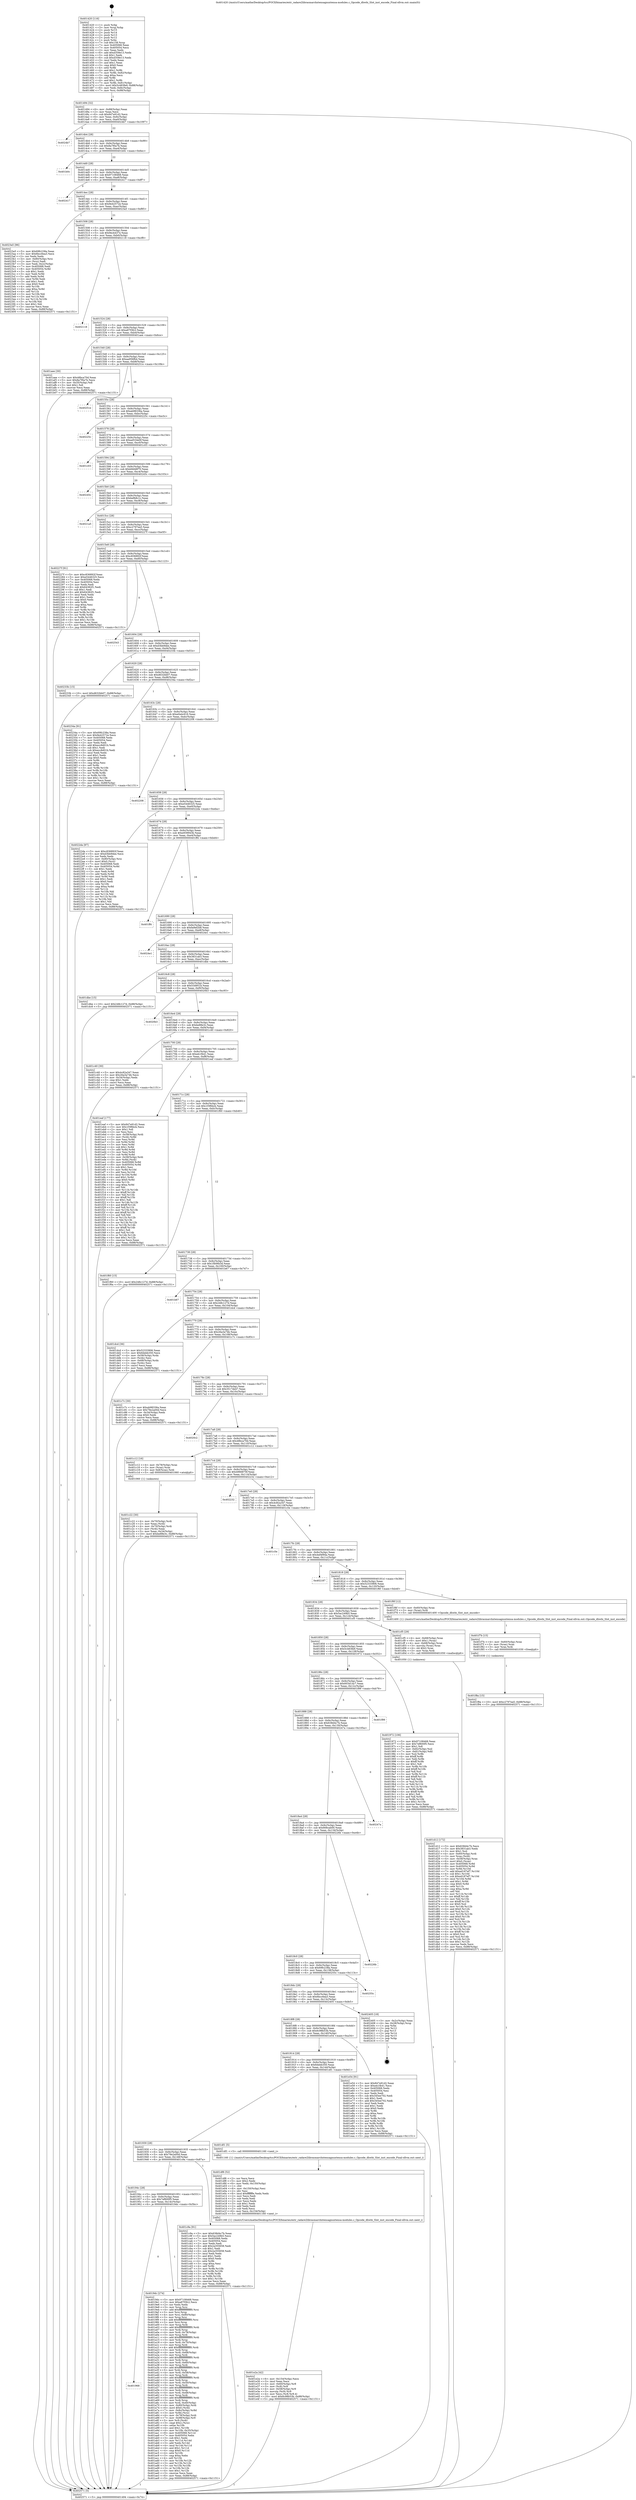 digraph "0x401420" {
  label = "0x401420 (/mnt/c/Users/mathe/Desktop/tcc/POCII/binaries/extr_radare2librasmarchxtensagnuxtensa-modules.c_Opcode_dhwbi_Slot_inst_encode_Final-ollvm.out::main(0))"
  labelloc = "t"
  node[shape=record]

  Entry [label="",width=0.3,height=0.3,shape=circle,fillcolor=black,style=filled]
  "0x401494" [label="{
     0x401494 [32]\l
     | [instrs]\l
     &nbsp;&nbsp;0x401494 \<+6\>: mov -0x88(%rbp),%eax\l
     &nbsp;&nbsp;0x40149a \<+2\>: mov %eax,%ecx\l
     &nbsp;&nbsp;0x40149c \<+6\>: sub $0x847e91d2,%ecx\l
     &nbsp;&nbsp;0x4014a2 \<+6\>: mov %eax,-0x9c(%rbp)\l
     &nbsp;&nbsp;0x4014a8 \<+6\>: mov %ecx,-0xa0(%rbp)\l
     &nbsp;&nbsp;0x4014ae \<+6\>: je 00000000004024b7 \<main+0x1097\>\l
  }"]
  "0x4024b7" [label="{
     0x4024b7\l
  }", style=dashed]
  "0x4014b4" [label="{
     0x4014b4 [28]\l
     | [instrs]\l
     &nbsp;&nbsp;0x4014b4 \<+5\>: jmp 00000000004014b9 \<main+0x99\>\l
     &nbsp;&nbsp;0x4014b9 \<+6\>: mov -0x9c(%rbp),%eax\l
     &nbsp;&nbsp;0x4014bf \<+5\>: sub $0x8a7f0a7b,%eax\l
     &nbsp;&nbsp;0x4014c4 \<+6\>: mov %eax,-0xa4(%rbp)\l
     &nbsp;&nbsp;0x4014ca \<+6\>: je 0000000000401b0c \<main+0x6ec\>\l
  }"]
  Exit [label="",width=0.3,height=0.3,shape=circle,fillcolor=black,style=filled,peripheries=2]
  "0x401b0c" [label="{
     0x401b0c\l
  }", style=dashed]
  "0x4014d0" [label="{
     0x4014d0 [28]\l
     | [instrs]\l
     &nbsp;&nbsp;0x4014d0 \<+5\>: jmp 00000000004014d5 \<main+0xb5\>\l
     &nbsp;&nbsp;0x4014d5 \<+6\>: mov -0x9c(%rbp),%eax\l
     &nbsp;&nbsp;0x4014db \<+5\>: sub $0x97108468,%eax\l
     &nbsp;&nbsp;0x4014e0 \<+6\>: mov %eax,-0xa8(%rbp)\l
     &nbsp;&nbsp;0x4014e6 \<+6\>: je 0000000000402417 \<main+0xff7\>\l
  }"]
  "0x401f8a" [label="{
     0x401f8a [15]\l
     | [instrs]\l
     &nbsp;&nbsp;0x401f8a \<+10\>: movl $0xc2797ea5,-0x88(%rbp)\l
     &nbsp;&nbsp;0x401f94 \<+5\>: jmp 0000000000402571 \<main+0x1151\>\l
  }"]
  "0x402417" [label="{
     0x402417\l
  }", style=dashed]
  "0x4014ec" [label="{
     0x4014ec [28]\l
     | [instrs]\l
     &nbsp;&nbsp;0x4014ec \<+5\>: jmp 00000000004014f1 \<main+0xd1\>\l
     &nbsp;&nbsp;0x4014f1 \<+6\>: mov -0x9c(%rbp),%eax\l
     &nbsp;&nbsp;0x4014f7 \<+5\>: sub $0x9e42572e,%eax\l
     &nbsp;&nbsp;0x4014fc \<+6\>: mov %eax,-0xac(%rbp)\l
     &nbsp;&nbsp;0x401502 \<+6\>: je 00000000004023a5 \<main+0xf85\>\l
  }"]
  "0x401f7b" [label="{
     0x401f7b [15]\l
     | [instrs]\l
     &nbsp;&nbsp;0x401f7b \<+4\>: mov -0x60(%rbp),%rax\l
     &nbsp;&nbsp;0x401f7f \<+3\>: mov (%rax),%rax\l
     &nbsp;&nbsp;0x401f82 \<+3\>: mov %rax,%rdi\l
     &nbsp;&nbsp;0x401f85 \<+5\>: call 0000000000401030 \<free@plt\>\l
     | [calls]\l
     &nbsp;&nbsp;0x401030 \{1\} (unknown)\l
  }"]
  "0x4023a5" [label="{
     0x4023a5 [96]\l
     | [instrs]\l
     &nbsp;&nbsp;0x4023a5 \<+5\>: mov $0x69fc238a,%eax\l
     &nbsp;&nbsp;0x4023aa \<+5\>: mov $0x6bcc6ea3,%ecx\l
     &nbsp;&nbsp;0x4023af \<+2\>: xor %edx,%edx\l
     &nbsp;&nbsp;0x4023b1 \<+4\>: mov -0x80(%rbp),%rsi\l
     &nbsp;&nbsp;0x4023b5 \<+2\>: mov (%rsi),%edi\l
     &nbsp;&nbsp;0x4023b7 \<+3\>: mov %edi,-0x2c(%rbp)\l
     &nbsp;&nbsp;0x4023ba \<+7\>: mov 0x405068,%edi\l
     &nbsp;&nbsp;0x4023c1 \<+8\>: mov 0x405054,%r8d\l
     &nbsp;&nbsp;0x4023c9 \<+3\>: sub $0x1,%edx\l
     &nbsp;&nbsp;0x4023cc \<+3\>: mov %edi,%r9d\l
     &nbsp;&nbsp;0x4023cf \<+3\>: add %edx,%r9d\l
     &nbsp;&nbsp;0x4023d2 \<+4\>: imul %r9d,%edi\l
     &nbsp;&nbsp;0x4023d6 \<+3\>: and $0x1,%edi\l
     &nbsp;&nbsp;0x4023d9 \<+3\>: cmp $0x0,%edi\l
     &nbsp;&nbsp;0x4023dc \<+4\>: sete %r10b\l
     &nbsp;&nbsp;0x4023e0 \<+4\>: cmp $0xa,%r8d\l
     &nbsp;&nbsp;0x4023e4 \<+4\>: setl %r11b\l
     &nbsp;&nbsp;0x4023e8 \<+3\>: mov %r10b,%bl\l
     &nbsp;&nbsp;0x4023eb \<+3\>: and %r11b,%bl\l
     &nbsp;&nbsp;0x4023ee \<+3\>: xor %r11b,%r10b\l
     &nbsp;&nbsp;0x4023f1 \<+3\>: or %r10b,%bl\l
     &nbsp;&nbsp;0x4023f4 \<+3\>: test $0x1,%bl\l
     &nbsp;&nbsp;0x4023f7 \<+3\>: cmovne %ecx,%eax\l
     &nbsp;&nbsp;0x4023fa \<+6\>: mov %eax,-0x88(%rbp)\l
     &nbsp;&nbsp;0x402400 \<+5\>: jmp 0000000000402571 \<main+0x1151\>\l
  }"]
  "0x401508" [label="{
     0x401508 [28]\l
     | [instrs]\l
     &nbsp;&nbsp;0x401508 \<+5\>: jmp 000000000040150d \<main+0xed\>\l
     &nbsp;&nbsp;0x40150d \<+6\>: mov -0x9c(%rbp),%eax\l
     &nbsp;&nbsp;0x401513 \<+5\>: sub $0x9ecb437e,%eax\l
     &nbsp;&nbsp;0x401518 \<+6\>: mov %eax,-0xb0(%rbp)\l
     &nbsp;&nbsp;0x40151e \<+6\>: je 0000000000402118 \<main+0xcf8\>\l
  }"]
  "0x401e2a" [label="{
     0x401e2a [42]\l
     | [instrs]\l
     &nbsp;&nbsp;0x401e2a \<+6\>: mov -0x154(%rbp),%ecx\l
     &nbsp;&nbsp;0x401e30 \<+3\>: imul %eax,%ecx\l
     &nbsp;&nbsp;0x401e33 \<+4\>: mov -0x60(%rbp),%r8\l
     &nbsp;&nbsp;0x401e37 \<+3\>: mov (%r8),%r8\l
     &nbsp;&nbsp;0x401e3a \<+4\>: mov -0x58(%rbp),%r9\l
     &nbsp;&nbsp;0x401e3e \<+3\>: movslq (%r9),%r9\l
     &nbsp;&nbsp;0x401e41 \<+4\>: mov %ecx,(%r8,%r9,4)\l
     &nbsp;&nbsp;0x401e45 \<+10\>: movl $0x6c98b53b,-0x88(%rbp)\l
     &nbsp;&nbsp;0x401e4f \<+5\>: jmp 0000000000402571 \<main+0x1151\>\l
  }"]
  "0x402118" [label="{
     0x402118\l
  }", style=dashed]
  "0x401524" [label="{
     0x401524 [28]\l
     | [instrs]\l
     &nbsp;&nbsp;0x401524 \<+5\>: jmp 0000000000401529 \<main+0x109\>\l
     &nbsp;&nbsp;0x401529 \<+6\>: mov -0x9c(%rbp),%eax\l
     &nbsp;&nbsp;0x40152f \<+5\>: sub $0xa87f3fc2,%eax\l
     &nbsp;&nbsp;0x401534 \<+6\>: mov %eax,-0xb4(%rbp)\l
     &nbsp;&nbsp;0x40153a \<+6\>: je 0000000000401aee \<main+0x6ce\>\l
  }"]
  "0x401df6" [label="{
     0x401df6 [52]\l
     | [instrs]\l
     &nbsp;&nbsp;0x401df6 \<+2\>: xor %ecx,%ecx\l
     &nbsp;&nbsp;0x401df8 \<+5\>: mov $0x2,%edx\l
     &nbsp;&nbsp;0x401dfd \<+6\>: mov %edx,-0x150(%rbp)\l
     &nbsp;&nbsp;0x401e03 \<+1\>: cltd\l
     &nbsp;&nbsp;0x401e04 \<+6\>: mov -0x150(%rbp),%esi\l
     &nbsp;&nbsp;0x401e0a \<+2\>: idiv %esi\l
     &nbsp;&nbsp;0x401e0c \<+6\>: imul $0xfffffffe,%edx,%edx\l
     &nbsp;&nbsp;0x401e12 \<+2\>: mov %ecx,%edi\l
     &nbsp;&nbsp;0x401e14 \<+2\>: sub %edx,%edi\l
     &nbsp;&nbsp;0x401e16 \<+2\>: mov %ecx,%edx\l
     &nbsp;&nbsp;0x401e18 \<+3\>: sub $0x1,%edx\l
     &nbsp;&nbsp;0x401e1b \<+2\>: add %edx,%edi\l
     &nbsp;&nbsp;0x401e1d \<+2\>: sub %edi,%ecx\l
     &nbsp;&nbsp;0x401e1f \<+6\>: mov %ecx,-0x154(%rbp)\l
     &nbsp;&nbsp;0x401e25 \<+5\>: call 0000000000401160 \<next_i\>\l
     | [calls]\l
     &nbsp;&nbsp;0x401160 \{1\} (/mnt/c/Users/mathe/Desktop/tcc/POCII/binaries/extr_radare2librasmarchxtensagnuxtensa-modules.c_Opcode_dhwbi_Slot_inst_encode_Final-ollvm.out::next_i)\l
  }"]
  "0x401aee" [label="{
     0x401aee [30]\l
     | [instrs]\l
     &nbsp;&nbsp;0x401aee \<+5\>: mov $0x48bca70d,%eax\l
     &nbsp;&nbsp;0x401af3 \<+5\>: mov $0x8a7f0a7b,%ecx\l
     &nbsp;&nbsp;0x401af8 \<+3\>: mov -0x35(%rbp),%dl\l
     &nbsp;&nbsp;0x401afb \<+3\>: test $0x1,%dl\l
     &nbsp;&nbsp;0x401afe \<+3\>: cmovne %ecx,%eax\l
     &nbsp;&nbsp;0x401b01 \<+6\>: mov %eax,-0x88(%rbp)\l
     &nbsp;&nbsp;0x401b07 \<+5\>: jmp 0000000000402571 \<main+0x1151\>\l
  }"]
  "0x401540" [label="{
     0x401540 [28]\l
     | [instrs]\l
     &nbsp;&nbsp;0x401540 \<+5\>: jmp 0000000000401545 \<main+0x125\>\l
     &nbsp;&nbsp;0x401545 \<+6\>: mov -0x9c(%rbp),%eax\l
     &nbsp;&nbsp;0x40154b \<+5\>: sub $0xaa956fb4,%eax\l
     &nbsp;&nbsp;0x401550 \<+6\>: mov %eax,-0xb8(%rbp)\l
     &nbsp;&nbsp;0x401556 \<+6\>: je 000000000040251e \<main+0x10fe\>\l
  }"]
  "0x401d12" [label="{
     0x401d12 [172]\l
     | [instrs]\l
     &nbsp;&nbsp;0x401d12 \<+5\>: mov $0x638d4c7b,%ecx\l
     &nbsp;&nbsp;0x401d17 \<+5\>: mov $0x3831ab3,%edx\l
     &nbsp;&nbsp;0x401d1c \<+3\>: mov $0x1,%sil\l
     &nbsp;&nbsp;0x401d1f \<+4\>: mov -0x60(%rbp),%rdi\l
     &nbsp;&nbsp;0x401d23 \<+3\>: mov %rax,(%rdi)\l
     &nbsp;&nbsp;0x401d26 \<+4\>: mov -0x58(%rbp),%rax\l
     &nbsp;&nbsp;0x401d2a \<+6\>: movl $0x0,(%rax)\l
     &nbsp;&nbsp;0x401d30 \<+8\>: mov 0x405068,%r8d\l
     &nbsp;&nbsp;0x401d38 \<+8\>: mov 0x405054,%r9d\l
     &nbsp;&nbsp;0x401d40 \<+3\>: mov %r8d,%r10d\l
     &nbsp;&nbsp;0x401d43 \<+7\>: add $0xed187ef7,%r10d\l
     &nbsp;&nbsp;0x401d4a \<+4\>: sub $0x1,%r10d\l
     &nbsp;&nbsp;0x401d4e \<+7\>: sub $0xed187ef7,%r10d\l
     &nbsp;&nbsp;0x401d55 \<+4\>: imul %r10d,%r8d\l
     &nbsp;&nbsp;0x401d59 \<+4\>: and $0x1,%r8d\l
     &nbsp;&nbsp;0x401d5d \<+4\>: cmp $0x0,%r8d\l
     &nbsp;&nbsp;0x401d61 \<+4\>: sete %r11b\l
     &nbsp;&nbsp;0x401d65 \<+4\>: cmp $0xa,%r9d\l
     &nbsp;&nbsp;0x401d69 \<+3\>: setl %bl\l
     &nbsp;&nbsp;0x401d6c \<+3\>: mov %r11b,%r14b\l
     &nbsp;&nbsp;0x401d6f \<+4\>: xor $0xff,%r14b\l
     &nbsp;&nbsp;0x401d73 \<+3\>: mov %bl,%r15b\l
     &nbsp;&nbsp;0x401d76 \<+4\>: xor $0xff,%r15b\l
     &nbsp;&nbsp;0x401d7a \<+4\>: xor $0x0,%sil\l
     &nbsp;&nbsp;0x401d7e \<+3\>: mov %r14b,%r12b\l
     &nbsp;&nbsp;0x401d81 \<+4\>: and $0x0,%r12b\l
     &nbsp;&nbsp;0x401d85 \<+3\>: and %sil,%r11b\l
     &nbsp;&nbsp;0x401d88 \<+3\>: mov %r15b,%r13b\l
     &nbsp;&nbsp;0x401d8b \<+4\>: and $0x0,%r13b\l
     &nbsp;&nbsp;0x401d8f \<+3\>: and %sil,%bl\l
     &nbsp;&nbsp;0x401d92 \<+3\>: or %r11b,%r12b\l
     &nbsp;&nbsp;0x401d95 \<+3\>: or %bl,%r13b\l
     &nbsp;&nbsp;0x401d98 \<+3\>: xor %r13b,%r12b\l
     &nbsp;&nbsp;0x401d9b \<+3\>: or %r15b,%r14b\l
     &nbsp;&nbsp;0x401d9e \<+4\>: xor $0xff,%r14b\l
     &nbsp;&nbsp;0x401da2 \<+4\>: or $0x0,%sil\l
     &nbsp;&nbsp;0x401da6 \<+3\>: and %sil,%r14b\l
     &nbsp;&nbsp;0x401da9 \<+3\>: or %r14b,%r12b\l
     &nbsp;&nbsp;0x401dac \<+4\>: test $0x1,%r12b\l
     &nbsp;&nbsp;0x401db0 \<+3\>: cmovne %edx,%ecx\l
     &nbsp;&nbsp;0x401db3 \<+6\>: mov %ecx,-0x88(%rbp)\l
     &nbsp;&nbsp;0x401db9 \<+5\>: jmp 0000000000402571 \<main+0x1151\>\l
  }"]
  "0x40251e" [label="{
     0x40251e\l
  }", style=dashed]
  "0x40155c" [label="{
     0x40155c [28]\l
     | [instrs]\l
     &nbsp;&nbsp;0x40155c \<+5\>: jmp 0000000000401561 \<main+0x141\>\l
     &nbsp;&nbsp;0x401561 \<+6\>: mov -0x9c(%rbp),%eax\l
     &nbsp;&nbsp;0x401567 \<+5\>: sub $0xab98336a,%eax\l
     &nbsp;&nbsp;0x40156c \<+6\>: mov %eax,-0xbc(%rbp)\l
     &nbsp;&nbsp;0x401572 \<+6\>: je 000000000040225c \<main+0xe3c\>\l
  }"]
  "0x401c22" [label="{
     0x401c22 [30]\l
     | [instrs]\l
     &nbsp;&nbsp;0x401c22 \<+4\>: mov -0x70(%rbp),%rdi\l
     &nbsp;&nbsp;0x401c26 \<+2\>: mov %eax,(%rdi)\l
     &nbsp;&nbsp;0x401c28 \<+4\>: mov -0x70(%rbp),%rdi\l
     &nbsp;&nbsp;0x401c2c \<+2\>: mov (%rdi),%eax\l
     &nbsp;&nbsp;0x401c2e \<+3\>: mov %eax,-0x34(%rbp)\l
     &nbsp;&nbsp;0x401c31 \<+10\>: movl $0xbe88e3c,-0x88(%rbp)\l
     &nbsp;&nbsp;0x401c3b \<+5\>: jmp 0000000000402571 \<main+0x1151\>\l
  }"]
  "0x40225c" [label="{
     0x40225c\l
  }", style=dashed]
  "0x401578" [label="{
     0x401578 [28]\l
     | [instrs]\l
     &nbsp;&nbsp;0x401578 \<+5\>: jmp 000000000040157d \<main+0x15d\>\l
     &nbsp;&nbsp;0x40157d \<+6\>: mov -0x9c(%rbp),%eax\l
     &nbsp;&nbsp;0x401583 \<+5\>: sub $0xad534e0f,%eax\l
     &nbsp;&nbsp;0x401588 \<+6\>: mov %eax,-0xc0(%rbp)\l
     &nbsp;&nbsp;0x40158e \<+6\>: je 0000000000401c03 \<main+0x7e3\>\l
  }"]
  "0x401968" [label="{
     0x401968\l
  }", style=dashed]
  "0x401c03" [label="{
     0x401c03\l
  }", style=dashed]
  "0x401594" [label="{
     0x401594 [28]\l
     | [instrs]\l
     &nbsp;&nbsp;0x401594 \<+5\>: jmp 0000000000401599 \<main+0x179\>\l
     &nbsp;&nbsp;0x401599 \<+6\>: mov -0x9c(%rbp),%eax\l
     &nbsp;&nbsp;0x40159f \<+5\>: sub $0xb9d48f70,%eax\l
     &nbsp;&nbsp;0x4015a4 \<+6\>: mov %eax,-0xc4(%rbp)\l
     &nbsp;&nbsp;0x4015aa \<+6\>: je 000000000040245c \<main+0x103c\>\l
  }"]
  "0x4019dc" [label="{
     0x4019dc [274]\l
     | [instrs]\l
     &nbsp;&nbsp;0x4019dc \<+5\>: mov $0x97108468,%eax\l
     &nbsp;&nbsp;0x4019e1 \<+5\>: mov $0xa87f3fc2,%ecx\l
     &nbsp;&nbsp;0x4019e6 \<+2\>: xor %edx,%edx\l
     &nbsp;&nbsp;0x4019e8 \<+3\>: mov %rsp,%rsi\l
     &nbsp;&nbsp;0x4019eb \<+4\>: add $0xfffffffffffffff0,%rsi\l
     &nbsp;&nbsp;0x4019ef \<+3\>: mov %rsi,%rsp\l
     &nbsp;&nbsp;0x4019f2 \<+4\>: mov %rsi,-0x80(%rbp)\l
     &nbsp;&nbsp;0x4019f6 \<+3\>: mov %rsp,%rsi\l
     &nbsp;&nbsp;0x4019f9 \<+4\>: add $0xfffffffffffffff0,%rsi\l
     &nbsp;&nbsp;0x4019fd \<+3\>: mov %rsi,%rsp\l
     &nbsp;&nbsp;0x401a00 \<+3\>: mov %rsp,%rdi\l
     &nbsp;&nbsp;0x401a03 \<+4\>: add $0xfffffffffffffff0,%rdi\l
     &nbsp;&nbsp;0x401a07 \<+3\>: mov %rdi,%rsp\l
     &nbsp;&nbsp;0x401a0a \<+4\>: mov %rdi,-0x78(%rbp)\l
     &nbsp;&nbsp;0x401a0e \<+3\>: mov %rsp,%rdi\l
     &nbsp;&nbsp;0x401a11 \<+4\>: add $0xfffffffffffffff0,%rdi\l
     &nbsp;&nbsp;0x401a15 \<+3\>: mov %rdi,%rsp\l
     &nbsp;&nbsp;0x401a18 \<+4\>: mov %rdi,-0x70(%rbp)\l
     &nbsp;&nbsp;0x401a1c \<+3\>: mov %rsp,%rdi\l
     &nbsp;&nbsp;0x401a1f \<+4\>: add $0xfffffffffffffff0,%rdi\l
     &nbsp;&nbsp;0x401a23 \<+3\>: mov %rdi,%rsp\l
     &nbsp;&nbsp;0x401a26 \<+4\>: mov %rdi,-0x68(%rbp)\l
     &nbsp;&nbsp;0x401a2a \<+3\>: mov %rsp,%rdi\l
     &nbsp;&nbsp;0x401a2d \<+4\>: add $0xfffffffffffffff0,%rdi\l
     &nbsp;&nbsp;0x401a31 \<+3\>: mov %rdi,%rsp\l
     &nbsp;&nbsp;0x401a34 \<+4\>: mov %rdi,-0x60(%rbp)\l
     &nbsp;&nbsp;0x401a38 \<+3\>: mov %rsp,%rdi\l
     &nbsp;&nbsp;0x401a3b \<+4\>: add $0xfffffffffffffff0,%rdi\l
     &nbsp;&nbsp;0x401a3f \<+3\>: mov %rdi,%rsp\l
     &nbsp;&nbsp;0x401a42 \<+4\>: mov %rdi,-0x58(%rbp)\l
     &nbsp;&nbsp;0x401a46 \<+3\>: mov %rsp,%rdi\l
     &nbsp;&nbsp;0x401a49 \<+4\>: add $0xfffffffffffffff0,%rdi\l
     &nbsp;&nbsp;0x401a4d \<+3\>: mov %rdi,%rsp\l
     &nbsp;&nbsp;0x401a50 \<+4\>: mov %rdi,-0x50(%rbp)\l
     &nbsp;&nbsp;0x401a54 \<+3\>: mov %rsp,%rdi\l
     &nbsp;&nbsp;0x401a57 \<+4\>: add $0xfffffffffffffff0,%rdi\l
     &nbsp;&nbsp;0x401a5b \<+3\>: mov %rdi,%rsp\l
     &nbsp;&nbsp;0x401a5e \<+4\>: mov %rdi,-0x48(%rbp)\l
     &nbsp;&nbsp;0x401a62 \<+3\>: mov %rsp,%rdi\l
     &nbsp;&nbsp;0x401a65 \<+4\>: add $0xfffffffffffffff0,%rdi\l
     &nbsp;&nbsp;0x401a69 \<+3\>: mov %rdi,%rsp\l
     &nbsp;&nbsp;0x401a6c \<+4\>: mov %rdi,-0x40(%rbp)\l
     &nbsp;&nbsp;0x401a70 \<+4\>: mov -0x80(%rbp),%rdi\l
     &nbsp;&nbsp;0x401a74 \<+6\>: movl $0x0,(%rdi)\l
     &nbsp;&nbsp;0x401a7a \<+7\>: mov -0x8c(%rbp),%r8d\l
     &nbsp;&nbsp;0x401a81 \<+3\>: mov %r8d,(%rsi)\l
     &nbsp;&nbsp;0x401a84 \<+4\>: mov -0x78(%rbp),%rdi\l
     &nbsp;&nbsp;0x401a88 \<+7\>: mov -0x98(%rbp),%r9\l
     &nbsp;&nbsp;0x401a8f \<+3\>: mov %r9,(%rdi)\l
     &nbsp;&nbsp;0x401a92 \<+3\>: cmpl $0x2,(%rsi)\l
     &nbsp;&nbsp;0x401a95 \<+4\>: setne %r10b\l
     &nbsp;&nbsp;0x401a99 \<+4\>: and $0x1,%r10b\l
     &nbsp;&nbsp;0x401a9d \<+4\>: mov %r10b,-0x35(%rbp)\l
     &nbsp;&nbsp;0x401aa1 \<+8\>: mov 0x405068,%r11d\l
     &nbsp;&nbsp;0x401aa9 \<+7\>: mov 0x405054,%ebx\l
     &nbsp;&nbsp;0x401ab0 \<+3\>: sub $0x1,%edx\l
     &nbsp;&nbsp;0x401ab3 \<+3\>: mov %r11d,%r14d\l
     &nbsp;&nbsp;0x401ab6 \<+3\>: add %edx,%r14d\l
     &nbsp;&nbsp;0x401ab9 \<+4\>: imul %r14d,%r11d\l
     &nbsp;&nbsp;0x401abd \<+4\>: and $0x1,%r11d\l
     &nbsp;&nbsp;0x401ac1 \<+4\>: cmp $0x0,%r11d\l
     &nbsp;&nbsp;0x401ac5 \<+4\>: sete %r10b\l
     &nbsp;&nbsp;0x401ac9 \<+3\>: cmp $0xa,%ebx\l
     &nbsp;&nbsp;0x401acc \<+4\>: setl %r15b\l
     &nbsp;&nbsp;0x401ad0 \<+3\>: mov %r10b,%r12b\l
     &nbsp;&nbsp;0x401ad3 \<+3\>: and %r15b,%r12b\l
     &nbsp;&nbsp;0x401ad6 \<+3\>: xor %r15b,%r10b\l
     &nbsp;&nbsp;0x401ad9 \<+3\>: or %r10b,%r12b\l
     &nbsp;&nbsp;0x401adc \<+4\>: test $0x1,%r12b\l
     &nbsp;&nbsp;0x401ae0 \<+3\>: cmovne %ecx,%eax\l
     &nbsp;&nbsp;0x401ae3 \<+6\>: mov %eax,-0x88(%rbp)\l
     &nbsp;&nbsp;0x401ae9 \<+5\>: jmp 0000000000402571 \<main+0x1151\>\l
  }"]
  "0x40245c" [label="{
     0x40245c\l
  }", style=dashed]
  "0x4015b0" [label="{
     0x4015b0 [28]\l
     | [instrs]\l
     &nbsp;&nbsp;0x4015b0 \<+5\>: jmp 00000000004015b5 \<main+0x195\>\l
     &nbsp;&nbsp;0x4015b5 \<+6\>: mov -0x9c(%rbp),%eax\l
     &nbsp;&nbsp;0x4015bb \<+5\>: sub $0xbefb8c1c,%eax\l
     &nbsp;&nbsp;0x4015c0 \<+6\>: mov %eax,-0xc8(%rbp)\l
     &nbsp;&nbsp;0x4015c6 \<+6\>: je 00000000004021a5 \<main+0xd85\>\l
  }"]
  "0x40194c" [label="{
     0x40194c [28]\l
     | [instrs]\l
     &nbsp;&nbsp;0x40194c \<+5\>: jmp 0000000000401951 \<main+0x531\>\l
     &nbsp;&nbsp;0x401951 \<+6\>: mov -0x9c(%rbp),%eax\l
     &nbsp;&nbsp;0x401957 \<+5\>: sub $0x7ef600f5,%eax\l
     &nbsp;&nbsp;0x40195c \<+6\>: mov %eax,-0x14c(%rbp)\l
     &nbsp;&nbsp;0x401962 \<+6\>: je 00000000004019dc \<main+0x5bc\>\l
  }"]
  "0x4021a5" [label="{
     0x4021a5\l
  }", style=dashed]
  "0x4015cc" [label="{
     0x4015cc [28]\l
     | [instrs]\l
     &nbsp;&nbsp;0x4015cc \<+5\>: jmp 00000000004015d1 \<main+0x1b1\>\l
     &nbsp;&nbsp;0x4015d1 \<+6\>: mov -0x9c(%rbp),%eax\l
     &nbsp;&nbsp;0x4015d7 \<+5\>: sub $0xc2797ea5,%eax\l
     &nbsp;&nbsp;0x4015dc \<+6\>: mov %eax,-0xcc(%rbp)\l
     &nbsp;&nbsp;0x4015e2 \<+6\>: je 000000000040227f \<main+0xe5f\>\l
  }"]
  "0x401c9a" [label="{
     0x401c9a [91]\l
     | [instrs]\l
     &nbsp;&nbsp;0x401c9a \<+5\>: mov $0x638d4c7b,%eax\l
     &nbsp;&nbsp;0x401c9f \<+5\>: mov $0x5ac249b5,%ecx\l
     &nbsp;&nbsp;0x401ca4 \<+7\>: mov 0x405068,%edx\l
     &nbsp;&nbsp;0x401cab \<+7\>: mov 0x405054,%esi\l
     &nbsp;&nbsp;0x401cb2 \<+2\>: mov %edx,%edi\l
     &nbsp;&nbsp;0x401cb4 \<+6\>: add $0x2a355658,%edi\l
     &nbsp;&nbsp;0x401cba \<+3\>: sub $0x1,%edi\l
     &nbsp;&nbsp;0x401cbd \<+6\>: sub $0x2a355658,%edi\l
     &nbsp;&nbsp;0x401cc3 \<+3\>: imul %edi,%edx\l
     &nbsp;&nbsp;0x401cc6 \<+3\>: and $0x1,%edx\l
     &nbsp;&nbsp;0x401cc9 \<+3\>: cmp $0x0,%edx\l
     &nbsp;&nbsp;0x401ccc \<+4\>: sete %r8b\l
     &nbsp;&nbsp;0x401cd0 \<+3\>: cmp $0xa,%esi\l
     &nbsp;&nbsp;0x401cd3 \<+4\>: setl %r9b\l
     &nbsp;&nbsp;0x401cd7 \<+3\>: mov %r8b,%r10b\l
     &nbsp;&nbsp;0x401cda \<+3\>: and %r9b,%r10b\l
     &nbsp;&nbsp;0x401cdd \<+3\>: xor %r9b,%r8b\l
     &nbsp;&nbsp;0x401ce0 \<+3\>: or %r8b,%r10b\l
     &nbsp;&nbsp;0x401ce3 \<+4\>: test $0x1,%r10b\l
     &nbsp;&nbsp;0x401ce7 \<+3\>: cmovne %ecx,%eax\l
     &nbsp;&nbsp;0x401cea \<+6\>: mov %eax,-0x88(%rbp)\l
     &nbsp;&nbsp;0x401cf0 \<+5\>: jmp 0000000000402571 \<main+0x1151\>\l
  }"]
  "0x40227f" [label="{
     0x40227f [91]\l
     | [instrs]\l
     &nbsp;&nbsp;0x40227f \<+5\>: mov $0xc836892f,%eax\l
     &nbsp;&nbsp;0x402284 \<+5\>: mov $0xe5446325,%ecx\l
     &nbsp;&nbsp;0x402289 \<+7\>: mov 0x405068,%edx\l
     &nbsp;&nbsp;0x402290 \<+7\>: mov 0x405054,%esi\l
     &nbsp;&nbsp;0x402297 \<+2\>: mov %edx,%edi\l
     &nbsp;&nbsp;0x402299 \<+6\>: sub $0x64382f1,%edi\l
     &nbsp;&nbsp;0x40229f \<+3\>: sub $0x1,%edi\l
     &nbsp;&nbsp;0x4022a2 \<+6\>: add $0x64382f1,%edi\l
     &nbsp;&nbsp;0x4022a8 \<+3\>: imul %edi,%edx\l
     &nbsp;&nbsp;0x4022ab \<+3\>: and $0x1,%edx\l
     &nbsp;&nbsp;0x4022ae \<+3\>: cmp $0x0,%edx\l
     &nbsp;&nbsp;0x4022b1 \<+4\>: sete %r8b\l
     &nbsp;&nbsp;0x4022b5 \<+3\>: cmp $0xa,%esi\l
     &nbsp;&nbsp;0x4022b8 \<+4\>: setl %r9b\l
     &nbsp;&nbsp;0x4022bc \<+3\>: mov %r8b,%r10b\l
     &nbsp;&nbsp;0x4022bf \<+3\>: and %r9b,%r10b\l
     &nbsp;&nbsp;0x4022c2 \<+3\>: xor %r9b,%r8b\l
     &nbsp;&nbsp;0x4022c5 \<+3\>: or %r8b,%r10b\l
     &nbsp;&nbsp;0x4022c8 \<+4\>: test $0x1,%r10b\l
     &nbsp;&nbsp;0x4022cc \<+3\>: cmovne %ecx,%eax\l
     &nbsp;&nbsp;0x4022cf \<+6\>: mov %eax,-0x88(%rbp)\l
     &nbsp;&nbsp;0x4022d5 \<+5\>: jmp 0000000000402571 \<main+0x1151\>\l
  }"]
  "0x4015e8" [label="{
     0x4015e8 [28]\l
     | [instrs]\l
     &nbsp;&nbsp;0x4015e8 \<+5\>: jmp 00000000004015ed \<main+0x1cd\>\l
     &nbsp;&nbsp;0x4015ed \<+6\>: mov -0x9c(%rbp),%eax\l
     &nbsp;&nbsp;0x4015f3 \<+5\>: sub $0xc836892f,%eax\l
     &nbsp;&nbsp;0x4015f8 \<+6\>: mov %eax,-0xd0(%rbp)\l
     &nbsp;&nbsp;0x4015fe \<+6\>: je 0000000000402543 \<main+0x1123\>\l
  }"]
  "0x401930" [label="{
     0x401930 [28]\l
     | [instrs]\l
     &nbsp;&nbsp;0x401930 \<+5\>: jmp 0000000000401935 \<main+0x515\>\l
     &nbsp;&nbsp;0x401935 \<+6\>: mov -0x9c(%rbp),%eax\l
     &nbsp;&nbsp;0x40193b \<+5\>: sub $0x79e2a00d,%eax\l
     &nbsp;&nbsp;0x401940 \<+6\>: mov %eax,-0x148(%rbp)\l
     &nbsp;&nbsp;0x401946 \<+6\>: je 0000000000401c9a \<main+0x87a\>\l
  }"]
  "0x402543" [label="{
     0x402543\l
  }", style=dashed]
  "0x401604" [label="{
     0x401604 [28]\l
     | [instrs]\l
     &nbsp;&nbsp;0x401604 \<+5\>: jmp 0000000000401609 \<main+0x1e9\>\l
     &nbsp;&nbsp;0x401609 \<+6\>: mov -0x9c(%rbp),%eax\l
     &nbsp;&nbsp;0x40160f \<+5\>: sub $0xd3bb9dee,%eax\l
     &nbsp;&nbsp;0x401614 \<+6\>: mov %eax,-0xd4(%rbp)\l
     &nbsp;&nbsp;0x40161a \<+6\>: je 000000000040233b \<main+0xf1b\>\l
  }"]
  "0x401df1" [label="{
     0x401df1 [5]\l
     | [instrs]\l
     &nbsp;&nbsp;0x401df1 \<+5\>: call 0000000000401160 \<next_i\>\l
     | [calls]\l
     &nbsp;&nbsp;0x401160 \{1\} (/mnt/c/Users/mathe/Desktop/tcc/POCII/binaries/extr_radare2librasmarchxtensagnuxtensa-modules.c_Opcode_dhwbi_Slot_inst_encode_Final-ollvm.out::next_i)\l
  }"]
  "0x40233b" [label="{
     0x40233b [15]\l
     | [instrs]\l
     &nbsp;&nbsp;0x40233b \<+10\>: movl $0xd632bb07,-0x88(%rbp)\l
     &nbsp;&nbsp;0x402345 \<+5\>: jmp 0000000000402571 \<main+0x1151\>\l
  }"]
  "0x401620" [label="{
     0x401620 [28]\l
     | [instrs]\l
     &nbsp;&nbsp;0x401620 \<+5\>: jmp 0000000000401625 \<main+0x205\>\l
     &nbsp;&nbsp;0x401625 \<+6\>: mov -0x9c(%rbp),%eax\l
     &nbsp;&nbsp;0x40162b \<+5\>: sub $0xd632bb07,%eax\l
     &nbsp;&nbsp;0x401630 \<+6\>: mov %eax,-0xd8(%rbp)\l
     &nbsp;&nbsp;0x401636 \<+6\>: je 000000000040234a \<main+0xf2a\>\l
  }"]
  "0x401914" [label="{
     0x401914 [28]\l
     | [instrs]\l
     &nbsp;&nbsp;0x401914 \<+5\>: jmp 0000000000401919 \<main+0x4f9\>\l
     &nbsp;&nbsp;0x401919 \<+6\>: mov -0x9c(%rbp),%eax\l
     &nbsp;&nbsp;0x40191f \<+5\>: sub $0x6debb350,%eax\l
     &nbsp;&nbsp;0x401924 \<+6\>: mov %eax,-0x144(%rbp)\l
     &nbsp;&nbsp;0x40192a \<+6\>: je 0000000000401df1 \<main+0x9d1\>\l
  }"]
  "0x40234a" [label="{
     0x40234a [91]\l
     | [instrs]\l
     &nbsp;&nbsp;0x40234a \<+5\>: mov $0x69fc238a,%eax\l
     &nbsp;&nbsp;0x40234f \<+5\>: mov $0x9e42572e,%ecx\l
     &nbsp;&nbsp;0x402354 \<+7\>: mov 0x405068,%edx\l
     &nbsp;&nbsp;0x40235b \<+7\>: mov 0x405054,%esi\l
     &nbsp;&nbsp;0x402362 \<+2\>: mov %edx,%edi\l
     &nbsp;&nbsp;0x402364 \<+6\>: add $0xecc8d01b,%edi\l
     &nbsp;&nbsp;0x40236a \<+3\>: sub $0x1,%edi\l
     &nbsp;&nbsp;0x40236d \<+6\>: sub $0xecc8d01b,%edi\l
     &nbsp;&nbsp;0x402373 \<+3\>: imul %edi,%edx\l
     &nbsp;&nbsp;0x402376 \<+3\>: and $0x1,%edx\l
     &nbsp;&nbsp;0x402379 \<+3\>: cmp $0x0,%edx\l
     &nbsp;&nbsp;0x40237c \<+4\>: sete %r8b\l
     &nbsp;&nbsp;0x402380 \<+3\>: cmp $0xa,%esi\l
     &nbsp;&nbsp;0x402383 \<+4\>: setl %r9b\l
     &nbsp;&nbsp;0x402387 \<+3\>: mov %r8b,%r10b\l
     &nbsp;&nbsp;0x40238a \<+3\>: and %r9b,%r10b\l
     &nbsp;&nbsp;0x40238d \<+3\>: xor %r9b,%r8b\l
     &nbsp;&nbsp;0x402390 \<+3\>: or %r8b,%r10b\l
     &nbsp;&nbsp;0x402393 \<+4\>: test $0x1,%r10b\l
     &nbsp;&nbsp;0x402397 \<+3\>: cmovne %ecx,%eax\l
     &nbsp;&nbsp;0x40239a \<+6\>: mov %eax,-0x88(%rbp)\l
     &nbsp;&nbsp;0x4023a0 \<+5\>: jmp 0000000000402571 \<main+0x1151\>\l
  }"]
  "0x40163c" [label="{
     0x40163c [28]\l
     | [instrs]\l
     &nbsp;&nbsp;0x40163c \<+5\>: jmp 0000000000401641 \<main+0x221\>\l
     &nbsp;&nbsp;0x401641 \<+6\>: mov -0x9c(%rbp),%eax\l
     &nbsp;&nbsp;0x401647 \<+5\>: sub $0xe0a4c616,%eax\l
     &nbsp;&nbsp;0x40164c \<+6\>: mov %eax,-0xdc(%rbp)\l
     &nbsp;&nbsp;0x401652 \<+6\>: je 0000000000402208 \<main+0xde8\>\l
  }"]
  "0x401e54" [label="{
     0x401e54 [91]\l
     | [instrs]\l
     &nbsp;&nbsp;0x401e54 \<+5\>: mov $0x847e91d2,%eax\l
     &nbsp;&nbsp;0x401e59 \<+5\>: mov $0xeb1fb41,%ecx\l
     &nbsp;&nbsp;0x401e5e \<+7\>: mov 0x405068,%edx\l
     &nbsp;&nbsp;0x401e65 \<+7\>: mov 0x405054,%esi\l
     &nbsp;&nbsp;0x401e6c \<+2\>: mov %edx,%edi\l
     &nbsp;&nbsp;0x401e6e \<+6\>: sub $0x345ee702,%edi\l
     &nbsp;&nbsp;0x401e74 \<+3\>: sub $0x1,%edi\l
     &nbsp;&nbsp;0x401e77 \<+6\>: add $0x345ee702,%edi\l
     &nbsp;&nbsp;0x401e7d \<+3\>: imul %edi,%edx\l
     &nbsp;&nbsp;0x401e80 \<+3\>: and $0x1,%edx\l
     &nbsp;&nbsp;0x401e83 \<+3\>: cmp $0x0,%edx\l
     &nbsp;&nbsp;0x401e86 \<+4\>: sete %r8b\l
     &nbsp;&nbsp;0x401e8a \<+3\>: cmp $0xa,%esi\l
     &nbsp;&nbsp;0x401e8d \<+4\>: setl %r9b\l
     &nbsp;&nbsp;0x401e91 \<+3\>: mov %r8b,%r10b\l
     &nbsp;&nbsp;0x401e94 \<+3\>: and %r9b,%r10b\l
     &nbsp;&nbsp;0x401e97 \<+3\>: xor %r9b,%r8b\l
     &nbsp;&nbsp;0x401e9a \<+3\>: or %r8b,%r10b\l
     &nbsp;&nbsp;0x401e9d \<+4\>: test $0x1,%r10b\l
     &nbsp;&nbsp;0x401ea1 \<+3\>: cmovne %ecx,%eax\l
     &nbsp;&nbsp;0x401ea4 \<+6\>: mov %eax,-0x88(%rbp)\l
     &nbsp;&nbsp;0x401eaa \<+5\>: jmp 0000000000402571 \<main+0x1151\>\l
  }"]
  "0x402208" [label="{
     0x402208\l
  }", style=dashed]
  "0x401658" [label="{
     0x401658 [28]\l
     | [instrs]\l
     &nbsp;&nbsp;0x401658 \<+5\>: jmp 000000000040165d \<main+0x23d\>\l
     &nbsp;&nbsp;0x40165d \<+6\>: mov -0x9c(%rbp),%eax\l
     &nbsp;&nbsp;0x401663 \<+5\>: sub $0xe5446325,%eax\l
     &nbsp;&nbsp;0x401668 \<+6\>: mov %eax,-0xe0(%rbp)\l
     &nbsp;&nbsp;0x40166e \<+6\>: je 00000000004022da \<main+0xeba\>\l
  }"]
  "0x4018f8" [label="{
     0x4018f8 [28]\l
     | [instrs]\l
     &nbsp;&nbsp;0x4018f8 \<+5\>: jmp 00000000004018fd \<main+0x4dd\>\l
     &nbsp;&nbsp;0x4018fd \<+6\>: mov -0x9c(%rbp),%eax\l
     &nbsp;&nbsp;0x401903 \<+5\>: sub $0x6c98b53b,%eax\l
     &nbsp;&nbsp;0x401908 \<+6\>: mov %eax,-0x140(%rbp)\l
     &nbsp;&nbsp;0x40190e \<+6\>: je 0000000000401e54 \<main+0xa34\>\l
  }"]
  "0x4022da" [label="{
     0x4022da [97]\l
     | [instrs]\l
     &nbsp;&nbsp;0x4022da \<+5\>: mov $0xc836892f,%eax\l
     &nbsp;&nbsp;0x4022df \<+5\>: mov $0xd3bb9dee,%ecx\l
     &nbsp;&nbsp;0x4022e4 \<+2\>: xor %edx,%edx\l
     &nbsp;&nbsp;0x4022e6 \<+4\>: mov -0x80(%rbp),%rsi\l
     &nbsp;&nbsp;0x4022ea \<+6\>: movl $0x0,(%rsi)\l
     &nbsp;&nbsp;0x4022f0 \<+7\>: mov 0x405068,%edi\l
     &nbsp;&nbsp;0x4022f7 \<+8\>: mov 0x405054,%r8d\l
     &nbsp;&nbsp;0x4022ff \<+3\>: sub $0x1,%edx\l
     &nbsp;&nbsp;0x402302 \<+3\>: mov %edi,%r9d\l
     &nbsp;&nbsp;0x402305 \<+3\>: add %edx,%r9d\l
     &nbsp;&nbsp;0x402308 \<+4\>: imul %r9d,%edi\l
     &nbsp;&nbsp;0x40230c \<+3\>: and $0x1,%edi\l
     &nbsp;&nbsp;0x40230f \<+3\>: cmp $0x0,%edi\l
     &nbsp;&nbsp;0x402312 \<+4\>: sete %r10b\l
     &nbsp;&nbsp;0x402316 \<+4\>: cmp $0xa,%r8d\l
     &nbsp;&nbsp;0x40231a \<+4\>: setl %r11b\l
     &nbsp;&nbsp;0x40231e \<+3\>: mov %r10b,%bl\l
     &nbsp;&nbsp;0x402321 \<+3\>: and %r11b,%bl\l
     &nbsp;&nbsp;0x402324 \<+3\>: xor %r11b,%r10b\l
     &nbsp;&nbsp;0x402327 \<+3\>: or %r10b,%bl\l
     &nbsp;&nbsp;0x40232a \<+3\>: test $0x1,%bl\l
     &nbsp;&nbsp;0x40232d \<+3\>: cmovne %ecx,%eax\l
     &nbsp;&nbsp;0x402330 \<+6\>: mov %eax,-0x88(%rbp)\l
     &nbsp;&nbsp;0x402336 \<+5\>: jmp 0000000000402571 \<main+0x1151\>\l
  }"]
  "0x401674" [label="{
     0x401674 [28]\l
     | [instrs]\l
     &nbsp;&nbsp;0x401674 \<+5\>: jmp 0000000000401679 \<main+0x259\>\l
     &nbsp;&nbsp;0x401679 \<+6\>: mov -0x9c(%rbp),%eax\l
     &nbsp;&nbsp;0x40167f \<+5\>: sub $0xe939943b,%eax\l
     &nbsp;&nbsp;0x401684 \<+6\>: mov %eax,-0xe4(%rbp)\l
     &nbsp;&nbsp;0x40168a \<+6\>: je 0000000000401ff4 \<main+0xbd4\>\l
  }"]
  "0x402405" [label="{
     0x402405 [18]\l
     | [instrs]\l
     &nbsp;&nbsp;0x402405 \<+3\>: mov -0x2c(%rbp),%eax\l
     &nbsp;&nbsp;0x402408 \<+4\>: lea -0x28(%rbp),%rsp\l
     &nbsp;&nbsp;0x40240c \<+1\>: pop %rbx\l
     &nbsp;&nbsp;0x40240d \<+2\>: pop %r12\l
     &nbsp;&nbsp;0x40240f \<+2\>: pop %r13\l
     &nbsp;&nbsp;0x402411 \<+2\>: pop %r14\l
     &nbsp;&nbsp;0x402413 \<+2\>: pop %r15\l
     &nbsp;&nbsp;0x402415 \<+1\>: pop %rbp\l
     &nbsp;&nbsp;0x402416 \<+1\>: ret\l
  }"]
  "0x401ff4" [label="{
     0x401ff4\l
  }", style=dashed]
  "0x401690" [label="{
     0x401690 [28]\l
     | [instrs]\l
     &nbsp;&nbsp;0x401690 \<+5\>: jmp 0000000000401695 \<main+0x275\>\l
     &nbsp;&nbsp;0x401695 \<+6\>: mov -0x9c(%rbp),%eax\l
     &nbsp;&nbsp;0x40169b \<+5\>: sub $0xfa9ef2b8,%eax\l
     &nbsp;&nbsp;0x4016a0 \<+6\>: mov %eax,-0xe8(%rbp)\l
     &nbsp;&nbsp;0x4016a6 \<+6\>: je 00000000004024e1 \<main+0x10c1\>\l
  }"]
  "0x4018dc" [label="{
     0x4018dc [28]\l
     | [instrs]\l
     &nbsp;&nbsp;0x4018dc \<+5\>: jmp 00000000004018e1 \<main+0x4c1\>\l
     &nbsp;&nbsp;0x4018e1 \<+6\>: mov -0x9c(%rbp),%eax\l
     &nbsp;&nbsp;0x4018e7 \<+5\>: sub $0x6bcc6ea3,%eax\l
     &nbsp;&nbsp;0x4018ec \<+6\>: mov %eax,-0x13c(%rbp)\l
     &nbsp;&nbsp;0x4018f2 \<+6\>: je 0000000000402405 \<main+0xfe5\>\l
  }"]
  "0x4024e1" [label="{
     0x4024e1\l
  }", style=dashed]
  "0x4016ac" [label="{
     0x4016ac [28]\l
     | [instrs]\l
     &nbsp;&nbsp;0x4016ac \<+5\>: jmp 00000000004016b1 \<main+0x291\>\l
     &nbsp;&nbsp;0x4016b1 \<+6\>: mov -0x9c(%rbp),%eax\l
     &nbsp;&nbsp;0x4016b7 \<+5\>: sub $0x3831ab3,%eax\l
     &nbsp;&nbsp;0x4016bc \<+6\>: mov %eax,-0xec(%rbp)\l
     &nbsp;&nbsp;0x4016c2 \<+6\>: je 0000000000401dbe \<main+0x99e\>\l
  }"]
  "0x40255c" [label="{
     0x40255c\l
  }", style=dashed]
  "0x401dbe" [label="{
     0x401dbe [15]\l
     | [instrs]\l
     &nbsp;&nbsp;0x401dbe \<+10\>: movl $0x248c127d,-0x88(%rbp)\l
     &nbsp;&nbsp;0x401dc8 \<+5\>: jmp 0000000000402571 \<main+0x1151\>\l
  }"]
  "0x4016c8" [label="{
     0x4016c8 [28]\l
     | [instrs]\l
     &nbsp;&nbsp;0x4016c8 \<+5\>: jmp 00000000004016cd \<main+0x2ad\>\l
     &nbsp;&nbsp;0x4016cd \<+6\>: mov -0x9c(%rbp),%eax\l
     &nbsp;&nbsp;0x4016d3 \<+5\>: sub $0x53d951b,%eax\l
     &nbsp;&nbsp;0x4016d8 \<+6\>: mov %eax,-0xf0(%rbp)\l
     &nbsp;&nbsp;0x4016de \<+6\>: je 00000000004020b3 \<main+0xc93\>\l
  }"]
  "0x4018c0" [label="{
     0x4018c0 [28]\l
     | [instrs]\l
     &nbsp;&nbsp;0x4018c0 \<+5\>: jmp 00000000004018c5 \<main+0x4a5\>\l
     &nbsp;&nbsp;0x4018c5 \<+6\>: mov -0x9c(%rbp),%eax\l
     &nbsp;&nbsp;0x4018cb \<+5\>: sub $0x69fc238a,%eax\l
     &nbsp;&nbsp;0x4018d0 \<+6\>: mov %eax,-0x138(%rbp)\l
     &nbsp;&nbsp;0x4018d6 \<+6\>: je 000000000040255c \<main+0x113c\>\l
  }"]
  "0x4020b3" [label="{
     0x4020b3\l
  }", style=dashed]
  "0x4016e4" [label="{
     0x4016e4 [28]\l
     | [instrs]\l
     &nbsp;&nbsp;0x4016e4 \<+5\>: jmp 00000000004016e9 \<main+0x2c9\>\l
     &nbsp;&nbsp;0x4016e9 \<+6\>: mov -0x9c(%rbp),%eax\l
     &nbsp;&nbsp;0x4016ef \<+5\>: sub $0xbe88e3c,%eax\l
     &nbsp;&nbsp;0x4016f4 \<+6\>: mov %eax,-0xf4(%rbp)\l
     &nbsp;&nbsp;0x4016fa \<+6\>: je 0000000000401c40 \<main+0x820\>\l
  }"]
  "0x40226b" [label="{
     0x40226b\l
  }", style=dashed]
  "0x401c40" [label="{
     0x401c40 [30]\l
     | [instrs]\l
     &nbsp;&nbsp;0x401c40 \<+5\>: mov $0x4c82a347,%eax\l
     &nbsp;&nbsp;0x401c45 \<+5\>: mov $0x26a3a74b,%ecx\l
     &nbsp;&nbsp;0x401c4a \<+3\>: mov -0x34(%rbp),%edx\l
     &nbsp;&nbsp;0x401c4d \<+3\>: cmp $0x1,%edx\l
     &nbsp;&nbsp;0x401c50 \<+3\>: cmovl %ecx,%eax\l
     &nbsp;&nbsp;0x401c53 \<+6\>: mov %eax,-0x88(%rbp)\l
     &nbsp;&nbsp;0x401c59 \<+5\>: jmp 0000000000402571 \<main+0x1151\>\l
  }"]
  "0x401700" [label="{
     0x401700 [28]\l
     | [instrs]\l
     &nbsp;&nbsp;0x401700 \<+5\>: jmp 0000000000401705 \<main+0x2e5\>\l
     &nbsp;&nbsp;0x401705 \<+6\>: mov -0x9c(%rbp),%eax\l
     &nbsp;&nbsp;0x40170b \<+5\>: sub $0xeb1fb41,%eax\l
     &nbsp;&nbsp;0x401710 \<+6\>: mov %eax,-0xf8(%rbp)\l
     &nbsp;&nbsp;0x401716 \<+6\>: je 0000000000401eaf \<main+0xa8f\>\l
  }"]
  "0x4018a4" [label="{
     0x4018a4 [28]\l
     | [instrs]\l
     &nbsp;&nbsp;0x4018a4 \<+5\>: jmp 00000000004018a9 \<main+0x489\>\l
     &nbsp;&nbsp;0x4018a9 \<+6\>: mov -0x9c(%rbp),%eax\l
     &nbsp;&nbsp;0x4018af \<+5\>: sub $0x668cab00,%eax\l
     &nbsp;&nbsp;0x4018b4 \<+6\>: mov %eax,-0x134(%rbp)\l
     &nbsp;&nbsp;0x4018ba \<+6\>: je 000000000040226b \<main+0xe4b\>\l
  }"]
  "0x401eaf" [label="{
     0x401eaf [177]\l
     | [instrs]\l
     &nbsp;&nbsp;0x401eaf \<+5\>: mov $0x847e91d2,%eax\l
     &nbsp;&nbsp;0x401eb4 \<+5\>: mov $0x1f3f6bcb,%ecx\l
     &nbsp;&nbsp;0x401eb9 \<+2\>: mov $0x1,%dl\l
     &nbsp;&nbsp;0x401ebb \<+2\>: xor %esi,%esi\l
     &nbsp;&nbsp;0x401ebd \<+4\>: mov -0x58(%rbp),%rdi\l
     &nbsp;&nbsp;0x401ec1 \<+3\>: mov (%rdi),%r8d\l
     &nbsp;&nbsp;0x401ec4 \<+3\>: mov %esi,%r9d\l
     &nbsp;&nbsp;0x401ec7 \<+3\>: sub %r8d,%r9d\l
     &nbsp;&nbsp;0x401eca \<+3\>: mov %esi,%r8d\l
     &nbsp;&nbsp;0x401ecd \<+4\>: sub $0x1,%r8d\l
     &nbsp;&nbsp;0x401ed1 \<+3\>: add %r8d,%r9d\l
     &nbsp;&nbsp;0x401ed4 \<+3\>: mov %esi,%r8d\l
     &nbsp;&nbsp;0x401ed7 \<+3\>: sub %r9d,%r8d\l
     &nbsp;&nbsp;0x401eda \<+4\>: mov -0x58(%rbp),%rdi\l
     &nbsp;&nbsp;0x401ede \<+3\>: mov %r8d,(%rdi)\l
     &nbsp;&nbsp;0x401ee1 \<+8\>: mov 0x405068,%r8d\l
     &nbsp;&nbsp;0x401ee9 \<+8\>: mov 0x405054,%r9d\l
     &nbsp;&nbsp;0x401ef1 \<+3\>: sub $0x1,%esi\l
     &nbsp;&nbsp;0x401ef4 \<+3\>: mov %r8d,%r10d\l
     &nbsp;&nbsp;0x401ef7 \<+3\>: add %esi,%r10d\l
     &nbsp;&nbsp;0x401efa \<+4\>: imul %r10d,%r8d\l
     &nbsp;&nbsp;0x401efe \<+4\>: and $0x1,%r8d\l
     &nbsp;&nbsp;0x401f02 \<+4\>: cmp $0x0,%r8d\l
     &nbsp;&nbsp;0x401f06 \<+4\>: sete %r11b\l
     &nbsp;&nbsp;0x401f0a \<+4\>: cmp $0xa,%r9d\l
     &nbsp;&nbsp;0x401f0e \<+3\>: setl %bl\l
     &nbsp;&nbsp;0x401f11 \<+3\>: mov %r11b,%r14b\l
     &nbsp;&nbsp;0x401f14 \<+4\>: xor $0xff,%r14b\l
     &nbsp;&nbsp;0x401f18 \<+3\>: mov %bl,%r15b\l
     &nbsp;&nbsp;0x401f1b \<+4\>: xor $0xff,%r15b\l
     &nbsp;&nbsp;0x401f1f \<+3\>: xor $0x1,%dl\l
     &nbsp;&nbsp;0x401f22 \<+3\>: mov %r14b,%r12b\l
     &nbsp;&nbsp;0x401f25 \<+4\>: and $0xff,%r12b\l
     &nbsp;&nbsp;0x401f29 \<+3\>: and %dl,%r11b\l
     &nbsp;&nbsp;0x401f2c \<+3\>: mov %r15b,%r13b\l
     &nbsp;&nbsp;0x401f2f \<+4\>: and $0xff,%r13b\l
     &nbsp;&nbsp;0x401f33 \<+2\>: and %dl,%bl\l
     &nbsp;&nbsp;0x401f35 \<+3\>: or %r11b,%r12b\l
     &nbsp;&nbsp;0x401f38 \<+3\>: or %bl,%r13b\l
     &nbsp;&nbsp;0x401f3b \<+3\>: xor %r13b,%r12b\l
     &nbsp;&nbsp;0x401f3e \<+3\>: or %r15b,%r14b\l
     &nbsp;&nbsp;0x401f41 \<+4\>: xor $0xff,%r14b\l
     &nbsp;&nbsp;0x401f45 \<+3\>: or $0x1,%dl\l
     &nbsp;&nbsp;0x401f48 \<+3\>: and %dl,%r14b\l
     &nbsp;&nbsp;0x401f4b \<+3\>: or %r14b,%r12b\l
     &nbsp;&nbsp;0x401f4e \<+4\>: test $0x1,%r12b\l
     &nbsp;&nbsp;0x401f52 \<+3\>: cmovne %ecx,%eax\l
     &nbsp;&nbsp;0x401f55 \<+6\>: mov %eax,-0x88(%rbp)\l
     &nbsp;&nbsp;0x401f5b \<+5\>: jmp 0000000000402571 \<main+0x1151\>\l
  }"]
  "0x40171c" [label="{
     0x40171c [28]\l
     | [instrs]\l
     &nbsp;&nbsp;0x40171c \<+5\>: jmp 0000000000401721 \<main+0x301\>\l
     &nbsp;&nbsp;0x401721 \<+6\>: mov -0x9c(%rbp),%eax\l
     &nbsp;&nbsp;0x401727 \<+5\>: sub $0x1f3f6bcb,%eax\l
     &nbsp;&nbsp;0x40172c \<+6\>: mov %eax,-0xfc(%rbp)\l
     &nbsp;&nbsp;0x401732 \<+6\>: je 0000000000401f60 \<main+0xb40\>\l
  }"]
  "0x40247a" [label="{
     0x40247a\l
  }", style=dashed]
  "0x401f60" [label="{
     0x401f60 [15]\l
     | [instrs]\l
     &nbsp;&nbsp;0x401f60 \<+10\>: movl $0x248c127d,-0x88(%rbp)\l
     &nbsp;&nbsp;0x401f6a \<+5\>: jmp 0000000000402571 \<main+0x1151\>\l
  }"]
  "0x401738" [label="{
     0x401738 [28]\l
     | [instrs]\l
     &nbsp;&nbsp;0x401738 \<+5\>: jmp 000000000040173d \<main+0x31d\>\l
     &nbsp;&nbsp;0x40173d \<+6\>: mov -0x9c(%rbp),%eax\l
     &nbsp;&nbsp;0x401743 \<+5\>: sub $0x1fb06b3d,%eax\l
     &nbsp;&nbsp;0x401748 \<+6\>: mov %eax,-0x100(%rbp)\l
     &nbsp;&nbsp;0x40174e \<+6\>: je 0000000000401b67 \<main+0x747\>\l
  }"]
  "0x401888" [label="{
     0x401888 [28]\l
     | [instrs]\l
     &nbsp;&nbsp;0x401888 \<+5\>: jmp 000000000040188d \<main+0x46d\>\l
     &nbsp;&nbsp;0x40188d \<+6\>: mov -0x9c(%rbp),%eax\l
     &nbsp;&nbsp;0x401893 \<+5\>: sub $0x638d4c7b,%eax\l
     &nbsp;&nbsp;0x401898 \<+6\>: mov %eax,-0x130(%rbp)\l
     &nbsp;&nbsp;0x40189e \<+6\>: je 000000000040247a \<main+0x105a\>\l
  }"]
  "0x401b67" [label="{
     0x401b67\l
  }", style=dashed]
  "0x401754" [label="{
     0x401754 [28]\l
     | [instrs]\l
     &nbsp;&nbsp;0x401754 \<+5\>: jmp 0000000000401759 \<main+0x339\>\l
     &nbsp;&nbsp;0x401759 \<+6\>: mov -0x9c(%rbp),%eax\l
     &nbsp;&nbsp;0x40175f \<+5\>: sub $0x248c127d,%eax\l
     &nbsp;&nbsp;0x401764 \<+6\>: mov %eax,-0x104(%rbp)\l
     &nbsp;&nbsp;0x40176a \<+6\>: je 0000000000401dcd \<main+0x9ad\>\l
  }"]
  "0x401f99" [label="{
     0x401f99\l
  }", style=dashed]
  "0x401dcd" [label="{
     0x401dcd [36]\l
     | [instrs]\l
     &nbsp;&nbsp;0x401dcd \<+5\>: mov $0x52333906,%eax\l
     &nbsp;&nbsp;0x401dd2 \<+5\>: mov $0x6debb350,%ecx\l
     &nbsp;&nbsp;0x401dd7 \<+4\>: mov -0x58(%rbp),%rdx\l
     &nbsp;&nbsp;0x401ddb \<+2\>: mov (%rdx),%esi\l
     &nbsp;&nbsp;0x401ddd \<+4\>: mov -0x68(%rbp),%rdx\l
     &nbsp;&nbsp;0x401de1 \<+2\>: cmp (%rdx),%esi\l
     &nbsp;&nbsp;0x401de3 \<+3\>: cmovl %ecx,%eax\l
     &nbsp;&nbsp;0x401de6 \<+6\>: mov %eax,-0x88(%rbp)\l
     &nbsp;&nbsp;0x401dec \<+5\>: jmp 0000000000402571 \<main+0x1151\>\l
  }"]
  "0x401770" [label="{
     0x401770 [28]\l
     | [instrs]\l
     &nbsp;&nbsp;0x401770 \<+5\>: jmp 0000000000401775 \<main+0x355\>\l
     &nbsp;&nbsp;0x401775 \<+6\>: mov -0x9c(%rbp),%eax\l
     &nbsp;&nbsp;0x40177b \<+5\>: sub $0x26a3a74b,%eax\l
     &nbsp;&nbsp;0x401780 \<+6\>: mov %eax,-0x108(%rbp)\l
     &nbsp;&nbsp;0x401786 \<+6\>: je 0000000000401c7c \<main+0x85c\>\l
  }"]
  "0x401420" [label="{
     0x401420 [116]\l
     | [instrs]\l
     &nbsp;&nbsp;0x401420 \<+1\>: push %rbp\l
     &nbsp;&nbsp;0x401421 \<+3\>: mov %rsp,%rbp\l
     &nbsp;&nbsp;0x401424 \<+2\>: push %r15\l
     &nbsp;&nbsp;0x401426 \<+2\>: push %r14\l
     &nbsp;&nbsp;0x401428 \<+2\>: push %r13\l
     &nbsp;&nbsp;0x40142a \<+2\>: push %r12\l
     &nbsp;&nbsp;0x40142c \<+1\>: push %rbx\l
     &nbsp;&nbsp;0x40142d \<+7\>: sub $0x158,%rsp\l
     &nbsp;&nbsp;0x401434 \<+7\>: mov 0x405068,%eax\l
     &nbsp;&nbsp;0x40143b \<+7\>: mov 0x405054,%ecx\l
     &nbsp;&nbsp;0x401442 \<+2\>: mov %eax,%edx\l
     &nbsp;&nbsp;0x401444 \<+6\>: add $0xd358e13,%edx\l
     &nbsp;&nbsp;0x40144a \<+3\>: sub $0x1,%edx\l
     &nbsp;&nbsp;0x40144d \<+6\>: sub $0xd358e13,%edx\l
     &nbsp;&nbsp;0x401453 \<+3\>: imul %edx,%eax\l
     &nbsp;&nbsp;0x401456 \<+3\>: and $0x1,%eax\l
     &nbsp;&nbsp;0x401459 \<+3\>: cmp $0x0,%eax\l
     &nbsp;&nbsp;0x40145c \<+4\>: sete %r8b\l
     &nbsp;&nbsp;0x401460 \<+4\>: and $0x1,%r8b\l
     &nbsp;&nbsp;0x401464 \<+7\>: mov %r8b,-0x82(%rbp)\l
     &nbsp;&nbsp;0x40146b \<+3\>: cmp $0xa,%ecx\l
     &nbsp;&nbsp;0x40146e \<+4\>: setl %r8b\l
     &nbsp;&nbsp;0x401472 \<+4\>: and $0x1,%r8b\l
     &nbsp;&nbsp;0x401476 \<+7\>: mov %r8b,-0x81(%rbp)\l
     &nbsp;&nbsp;0x40147d \<+10\>: movl $0x5c483fe9,-0x88(%rbp)\l
     &nbsp;&nbsp;0x401487 \<+6\>: mov %edi,-0x8c(%rbp)\l
     &nbsp;&nbsp;0x40148d \<+7\>: mov %rsi,-0x98(%rbp)\l
  }"]
  "0x401c7c" [label="{
     0x401c7c [30]\l
     | [instrs]\l
     &nbsp;&nbsp;0x401c7c \<+5\>: mov $0xab98336a,%eax\l
     &nbsp;&nbsp;0x401c81 \<+5\>: mov $0x79e2a00d,%ecx\l
     &nbsp;&nbsp;0x401c86 \<+3\>: mov -0x34(%rbp),%edx\l
     &nbsp;&nbsp;0x401c89 \<+3\>: cmp $0x0,%edx\l
     &nbsp;&nbsp;0x401c8c \<+3\>: cmove %ecx,%eax\l
     &nbsp;&nbsp;0x401c8f \<+6\>: mov %eax,-0x88(%rbp)\l
     &nbsp;&nbsp;0x401c95 \<+5\>: jmp 0000000000402571 \<main+0x1151\>\l
  }"]
  "0x40178c" [label="{
     0x40178c [28]\l
     | [instrs]\l
     &nbsp;&nbsp;0x40178c \<+5\>: jmp 0000000000401791 \<main+0x371\>\l
     &nbsp;&nbsp;0x401791 \<+6\>: mov -0x9c(%rbp),%eax\l
     &nbsp;&nbsp;0x401797 \<+5\>: sub $0x3517de47,%eax\l
     &nbsp;&nbsp;0x40179c \<+6\>: mov %eax,-0x10c(%rbp)\l
     &nbsp;&nbsp;0x4017a2 \<+6\>: je 00000000004020c2 \<main+0xca2\>\l
  }"]
  "0x402571" [label="{
     0x402571 [5]\l
     | [instrs]\l
     &nbsp;&nbsp;0x402571 \<+5\>: jmp 0000000000401494 \<main+0x74\>\l
  }"]
  "0x4020c2" [label="{
     0x4020c2\l
  }", style=dashed]
  "0x4017a8" [label="{
     0x4017a8 [28]\l
     | [instrs]\l
     &nbsp;&nbsp;0x4017a8 \<+5\>: jmp 00000000004017ad \<main+0x38d\>\l
     &nbsp;&nbsp;0x4017ad \<+6\>: mov -0x9c(%rbp),%eax\l
     &nbsp;&nbsp;0x4017b3 \<+5\>: sub $0x48bca70d,%eax\l
     &nbsp;&nbsp;0x4017b8 \<+6\>: mov %eax,-0x110(%rbp)\l
     &nbsp;&nbsp;0x4017be \<+6\>: je 0000000000401c12 \<main+0x7f2\>\l
  }"]
  "0x40186c" [label="{
     0x40186c [28]\l
     | [instrs]\l
     &nbsp;&nbsp;0x40186c \<+5\>: jmp 0000000000401871 \<main+0x451\>\l
     &nbsp;&nbsp;0x401871 \<+6\>: mov -0x9c(%rbp),%eax\l
     &nbsp;&nbsp;0x401877 \<+5\>: sub $0x603d14c7,%eax\l
     &nbsp;&nbsp;0x40187c \<+6\>: mov %eax,-0x12c(%rbp)\l
     &nbsp;&nbsp;0x401882 \<+6\>: je 0000000000401f99 \<main+0xb79\>\l
  }"]
  "0x401c12" [label="{
     0x401c12 [16]\l
     | [instrs]\l
     &nbsp;&nbsp;0x401c12 \<+4\>: mov -0x78(%rbp),%rax\l
     &nbsp;&nbsp;0x401c16 \<+3\>: mov (%rax),%rax\l
     &nbsp;&nbsp;0x401c19 \<+4\>: mov 0x8(%rax),%rdi\l
     &nbsp;&nbsp;0x401c1d \<+5\>: call 0000000000401060 \<atoi@plt\>\l
     | [calls]\l
     &nbsp;&nbsp;0x401060 \{1\} (unknown)\l
  }"]
  "0x4017c4" [label="{
     0x4017c4 [28]\l
     | [instrs]\l
     &nbsp;&nbsp;0x4017c4 \<+5\>: jmp 00000000004017c9 \<main+0x3a9\>\l
     &nbsp;&nbsp;0x4017c9 \<+6\>: mov -0x9c(%rbp),%eax\l
     &nbsp;&nbsp;0x4017cf \<+5\>: sub $0x4966870f,%eax\l
     &nbsp;&nbsp;0x4017d4 \<+6\>: mov %eax,-0x114(%rbp)\l
     &nbsp;&nbsp;0x4017da \<+6\>: je 0000000000402232 \<main+0xe12\>\l
  }"]
  "0x401972" [label="{
     0x401972 [106]\l
     | [instrs]\l
     &nbsp;&nbsp;0x401972 \<+5\>: mov $0x97108468,%eax\l
     &nbsp;&nbsp;0x401977 \<+5\>: mov $0x7ef600f5,%ecx\l
     &nbsp;&nbsp;0x40197c \<+2\>: mov $0x1,%dl\l
     &nbsp;&nbsp;0x40197e \<+7\>: mov -0x82(%rbp),%sil\l
     &nbsp;&nbsp;0x401985 \<+7\>: mov -0x81(%rbp),%dil\l
     &nbsp;&nbsp;0x40198c \<+3\>: mov %sil,%r8b\l
     &nbsp;&nbsp;0x40198f \<+4\>: xor $0xff,%r8b\l
     &nbsp;&nbsp;0x401993 \<+3\>: mov %dil,%r9b\l
     &nbsp;&nbsp;0x401996 \<+4\>: xor $0xff,%r9b\l
     &nbsp;&nbsp;0x40199a \<+3\>: xor $0x1,%dl\l
     &nbsp;&nbsp;0x40199d \<+3\>: mov %r8b,%r10b\l
     &nbsp;&nbsp;0x4019a0 \<+4\>: and $0xff,%r10b\l
     &nbsp;&nbsp;0x4019a4 \<+3\>: and %dl,%sil\l
     &nbsp;&nbsp;0x4019a7 \<+3\>: mov %r9b,%r11b\l
     &nbsp;&nbsp;0x4019aa \<+4\>: and $0xff,%r11b\l
     &nbsp;&nbsp;0x4019ae \<+3\>: and %dl,%dil\l
     &nbsp;&nbsp;0x4019b1 \<+3\>: or %sil,%r10b\l
     &nbsp;&nbsp;0x4019b4 \<+3\>: or %dil,%r11b\l
     &nbsp;&nbsp;0x4019b7 \<+3\>: xor %r11b,%r10b\l
     &nbsp;&nbsp;0x4019ba \<+3\>: or %r9b,%r8b\l
     &nbsp;&nbsp;0x4019bd \<+4\>: xor $0xff,%r8b\l
     &nbsp;&nbsp;0x4019c1 \<+3\>: or $0x1,%dl\l
     &nbsp;&nbsp;0x4019c4 \<+3\>: and %dl,%r8b\l
     &nbsp;&nbsp;0x4019c7 \<+3\>: or %r8b,%r10b\l
     &nbsp;&nbsp;0x4019ca \<+4\>: test $0x1,%r10b\l
     &nbsp;&nbsp;0x4019ce \<+3\>: cmovne %ecx,%eax\l
     &nbsp;&nbsp;0x4019d1 \<+6\>: mov %eax,-0x88(%rbp)\l
     &nbsp;&nbsp;0x4019d7 \<+5\>: jmp 0000000000402571 \<main+0x1151\>\l
  }"]
  "0x402232" [label="{
     0x402232\l
  }", style=dashed]
  "0x4017e0" [label="{
     0x4017e0 [28]\l
     | [instrs]\l
     &nbsp;&nbsp;0x4017e0 \<+5\>: jmp 00000000004017e5 \<main+0x3c5\>\l
     &nbsp;&nbsp;0x4017e5 \<+6\>: mov -0x9c(%rbp),%eax\l
     &nbsp;&nbsp;0x4017eb \<+5\>: sub $0x4c82a347,%eax\l
     &nbsp;&nbsp;0x4017f0 \<+6\>: mov %eax,-0x118(%rbp)\l
     &nbsp;&nbsp;0x4017f6 \<+6\>: je 0000000000401c5e \<main+0x83e\>\l
  }"]
  "0x401850" [label="{
     0x401850 [28]\l
     | [instrs]\l
     &nbsp;&nbsp;0x401850 \<+5\>: jmp 0000000000401855 \<main+0x435\>\l
     &nbsp;&nbsp;0x401855 \<+6\>: mov -0x9c(%rbp),%eax\l
     &nbsp;&nbsp;0x40185b \<+5\>: sub $0x5c483fe9,%eax\l
     &nbsp;&nbsp;0x401860 \<+6\>: mov %eax,-0x128(%rbp)\l
     &nbsp;&nbsp;0x401866 \<+6\>: je 0000000000401972 \<main+0x552\>\l
  }"]
  "0x401c5e" [label="{
     0x401c5e\l
  }", style=dashed]
  "0x4017fc" [label="{
     0x4017fc [28]\l
     | [instrs]\l
     &nbsp;&nbsp;0x4017fc \<+5\>: jmp 0000000000401801 \<main+0x3e1\>\l
     &nbsp;&nbsp;0x401801 \<+6\>: mov -0x9c(%rbp),%eax\l
     &nbsp;&nbsp;0x401807 \<+5\>: sub $0x4ef4f94a,%eax\l
     &nbsp;&nbsp;0x40180c \<+6\>: mov %eax,-0x11c(%rbp)\l
     &nbsp;&nbsp;0x401812 \<+6\>: je 0000000000402187 \<main+0xd67\>\l
  }"]
  "0x401cf5" [label="{
     0x401cf5 [29]\l
     | [instrs]\l
     &nbsp;&nbsp;0x401cf5 \<+4\>: mov -0x68(%rbp),%rax\l
     &nbsp;&nbsp;0x401cf9 \<+6\>: movl $0x1,(%rax)\l
     &nbsp;&nbsp;0x401cff \<+4\>: mov -0x68(%rbp),%rax\l
     &nbsp;&nbsp;0x401d03 \<+3\>: movslq (%rax),%rax\l
     &nbsp;&nbsp;0x401d06 \<+4\>: shl $0x2,%rax\l
     &nbsp;&nbsp;0x401d0a \<+3\>: mov %rax,%rdi\l
     &nbsp;&nbsp;0x401d0d \<+5\>: call 0000000000401050 \<malloc@plt\>\l
     | [calls]\l
     &nbsp;&nbsp;0x401050 \{1\} (unknown)\l
  }"]
  "0x402187" [label="{
     0x402187\l
  }", style=dashed]
  "0x401818" [label="{
     0x401818 [28]\l
     | [instrs]\l
     &nbsp;&nbsp;0x401818 \<+5\>: jmp 000000000040181d \<main+0x3fd\>\l
     &nbsp;&nbsp;0x40181d \<+6\>: mov -0x9c(%rbp),%eax\l
     &nbsp;&nbsp;0x401823 \<+5\>: sub $0x52333906,%eax\l
     &nbsp;&nbsp;0x401828 \<+6\>: mov %eax,-0x120(%rbp)\l
     &nbsp;&nbsp;0x40182e \<+6\>: je 0000000000401f6f \<main+0xb4f\>\l
  }"]
  "0x401834" [label="{
     0x401834 [28]\l
     | [instrs]\l
     &nbsp;&nbsp;0x401834 \<+5\>: jmp 0000000000401839 \<main+0x419\>\l
     &nbsp;&nbsp;0x401839 \<+6\>: mov -0x9c(%rbp),%eax\l
     &nbsp;&nbsp;0x40183f \<+5\>: sub $0x5ac249b5,%eax\l
     &nbsp;&nbsp;0x401844 \<+6\>: mov %eax,-0x124(%rbp)\l
     &nbsp;&nbsp;0x40184a \<+6\>: je 0000000000401cf5 \<main+0x8d5\>\l
  }"]
  "0x401f6f" [label="{
     0x401f6f [12]\l
     | [instrs]\l
     &nbsp;&nbsp;0x401f6f \<+4\>: mov -0x60(%rbp),%rax\l
     &nbsp;&nbsp;0x401f73 \<+3\>: mov (%rax),%rdi\l
     &nbsp;&nbsp;0x401f76 \<+5\>: call 0000000000401400 \<Opcode_dhwbi_Slot_inst_encode\>\l
     | [calls]\l
     &nbsp;&nbsp;0x401400 \{1\} (/mnt/c/Users/mathe/Desktop/tcc/POCII/binaries/extr_radare2librasmarchxtensagnuxtensa-modules.c_Opcode_dhwbi_Slot_inst_encode_Final-ollvm.out::Opcode_dhwbi_Slot_inst_encode)\l
  }"]
  Entry -> "0x401420" [label=" 1"]
  "0x401494" -> "0x4024b7" [label=" 0"]
  "0x401494" -> "0x4014b4" [label=" 22"]
  "0x402405" -> Exit [label=" 1"]
  "0x4014b4" -> "0x401b0c" [label=" 0"]
  "0x4014b4" -> "0x4014d0" [label=" 22"]
  "0x4023a5" -> "0x402571" [label=" 1"]
  "0x4014d0" -> "0x402417" [label=" 0"]
  "0x4014d0" -> "0x4014ec" [label=" 22"]
  "0x40234a" -> "0x402571" [label=" 1"]
  "0x4014ec" -> "0x4023a5" [label=" 1"]
  "0x4014ec" -> "0x401508" [label=" 21"]
  "0x40233b" -> "0x402571" [label=" 1"]
  "0x401508" -> "0x402118" [label=" 0"]
  "0x401508" -> "0x401524" [label=" 21"]
  "0x4022da" -> "0x402571" [label=" 1"]
  "0x401524" -> "0x401aee" [label=" 1"]
  "0x401524" -> "0x401540" [label=" 20"]
  "0x40227f" -> "0x402571" [label=" 1"]
  "0x401540" -> "0x40251e" [label=" 0"]
  "0x401540" -> "0x40155c" [label=" 20"]
  "0x401f8a" -> "0x402571" [label=" 1"]
  "0x40155c" -> "0x40225c" [label=" 0"]
  "0x40155c" -> "0x401578" [label=" 20"]
  "0x401f7b" -> "0x401f8a" [label=" 1"]
  "0x401578" -> "0x401c03" [label=" 0"]
  "0x401578" -> "0x401594" [label=" 20"]
  "0x401f60" -> "0x402571" [label=" 1"]
  "0x401594" -> "0x40245c" [label=" 0"]
  "0x401594" -> "0x4015b0" [label=" 20"]
  "0x401eaf" -> "0x402571" [label=" 1"]
  "0x4015b0" -> "0x4021a5" [label=" 0"]
  "0x4015b0" -> "0x4015cc" [label=" 20"]
  "0x401e2a" -> "0x402571" [label=" 1"]
  "0x4015cc" -> "0x40227f" [label=" 1"]
  "0x4015cc" -> "0x4015e8" [label=" 19"]
  "0x401df6" -> "0x401e2a" [label=" 1"]
  "0x4015e8" -> "0x402543" [label=" 0"]
  "0x4015e8" -> "0x401604" [label=" 19"]
  "0x401dcd" -> "0x402571" [label=" 2"]
  "0x401604" -> "0x40233b" [label=" 1"]
  "0x401604" -> "0x401620" [label=" 18"]
  "0x401dbe" -> "0x402571" [label=" 1"]
  "0x401620" -> "0x40234a" [label=" 1"]
  "0x401620" -> "0x40163c" [label=" 17"]
  "0x401cf5" -> "0x401d12" [label=" 1"]
  "0x40163c" -> "0x402208" [label=" 0"]
  "0x40163c" -> "0x401658" [label=" 17"]
  "0x401c9a" -> "0x402571" [label=" 1"]
  "0x401658" -> "0x4022da" [label=" 1"]
  "0x401658" -> "0x401674" [label=" 16"]
  "0x401c40" -> "0x402571" [label=" 1"]
  "0x401674" -> "0x401ff4" [label=" 0"]
  "0x401674" -> "0x401690" [label=" 16"]
  "0x401c22" -> "0x402571" [label=" 1"]
  "0x401690" -> "0x4024e1" [label=" 0"]
  "0x401690" -> "0x4016ac" [label=" 16"]
  "0x401aee" -> "0x402571" [label=" 1"]
  "0x4016ac" -> "0x401dbe" [label=" 1"]
  "0x4016ac" -> "0x4016c8" [label=" 15"]
  "0x4019dc" -> "0x402571" [label=" 1"]
  "0x4016c8" -> "0x4020b3" [label=" 0"]
  "0x4016c8" -> "0x4016e4" [label=" 15"]
  "0x40194c" -> "0x401968" [label=" 0"]
  "0x4016e4" -> "0x401c40" [label=" 1"]
  "0x4016e4" -> "0x401700" [label=" 14"]
  "0x40194c" -> "0x4019dc" [label=" 1"]
  "0x401700" -> "0x401eaf" [label=" 1"]
  "0x401700" -> "0x40171c" [label=" 13"]
  "0x401930" -> "0x40194c" [label=" 1"]
  "0x40171c" -> "0x401f60" [label=" 1"]
  "0x40171c" -> "0x401738" [label=" 12"]
  "0x401930" -> "0x401c9a" [label=" 1"]
  "0x401738" -> "0x401b67" [label=" 0"]
  "0x401738" -> "0x401754" [label=" 12"]
  "0x401914" -> "0x401930" [label=" 2"]
  "0x401754" -> "0x401dcd" [label=" 2"]
  "0x401754" -> "0x401770" [label=" 10"]
  "0x401914" -> "0x401df1" [label=" 1"]
  "0x401770" -> "0x401c7c" [label=" 1"]
  "0x401770" -> "0x40178c" [label=" 9"]
  "0x4018f8" -> "0x401914" [label=" 3"]
  "0x40178c" -> "0x4020c2" [label=" 0"]
  "0x40178c" -> "0x4017a8" [label=" 9"]
  "0x4018f8" -> "0x401e54" [label=" 1"]
  "0x4017a8" -> "0x401c12" [label=" 1"]
  "0x4017a8" -> "0x4017c4" [label=" 8"]
  "0x401c7c" -> "0x402571" [label=" 1"]
  "0x4017c4" -> "0x402232" [label=" 0"]
  "0x4017c4" -> "0x4017e0" [label=" 8"]
  "0x4018dc" -> "0x4018f8" [label=" 4"]
  "0x4017e0" -> "0x401c5e" [label=" 0"]
  "0x4017e0" -> "0x4017fc" [label=" 8"]
  "0x401c12" -> "0x401c22" [label=" 1"]
  "0x4017fc" -> "0x402187" [label=" 0"]
  "0x4017fc" -> "0x401818" [label=" 8"]
  "0x4018c0" -> "0x4018dc" [label=" 5"]
  "0x401818" -> "0x401f6f" [label=" 1"]
  "0x401818" -> "0x401834" [label=" 7"]
  "0x4018c0" -> "0x40255c" [label=" 0"]
  "0x401834" -> "0x401cf5" [label=" 1"]
  "0x401834" -> "0x401850" [label=" 6"]
  "0x4018dc" -> "0x402405" [label=" 1"]
  "0x401850" -> "0x401972" [label=" 1"]
  "0x401850" -> "0x40186c" [label=" 5"]
  "0x401972" -> "0x402571" [label=" 1"]
  "0x401420" -> "0x401494" [label=" 1"]
  "0x402571" -> "0x401494" [label=" 21"]
  "0x401d12" -> "0x402571" [label=" 1"]
  "0x40186c" -> "0x401f99" [label=" 0"]
  "0x40186c" -> "0x401888" [label=" 5"]
  "0x401df1" -> "0x401df6" [label=" 1"]
  "0x401888" -> "0x40247a" [label=" 0"]
  "0x401888" -> "0x4018a4" [label=" 5"]
  "0x401e54" -> "0x402571" [label=" 1"]
  "0x4018a4" -> "0x40226b" [label=" 0"]
  "0x4018a4" -> "0x4018c0" [label=" 5"]
  "0x401f6f" -> "0x401f7b" [label=" 1"]
}
